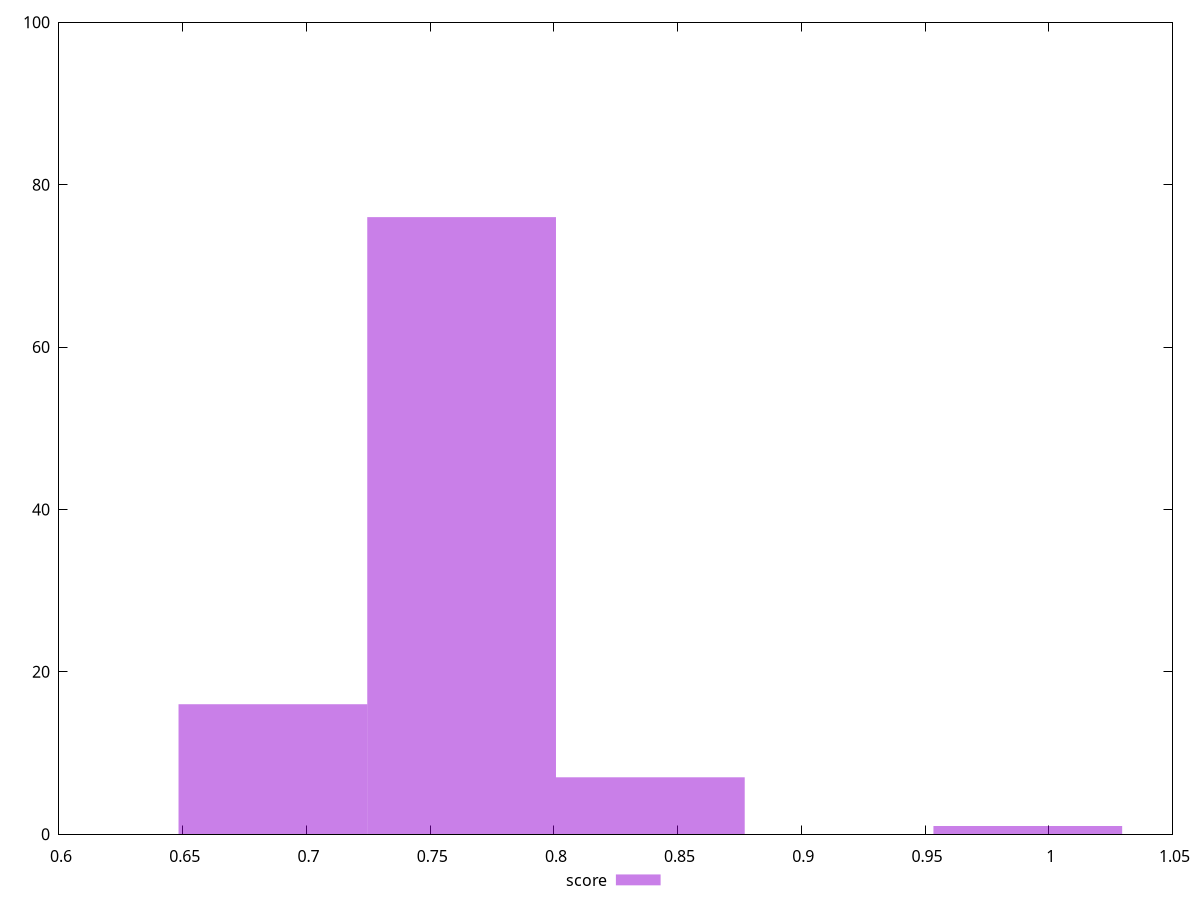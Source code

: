 reset
set terminal svg size 640, 490 enhanced background rgb 'white'
set output "report_00007_2020-12-11T15:55:29.892Z/unminified-css/samples/pages/score/histogram.svg"

$score <<EOF
0.9915236438671307 1
0.838981544810649 7
0.6864394457541674 16
0.7627104952824082 76
EOF

set key outside below
set boxwidth 0.07627104952824082
set yrange [0:100]
set style fill transparent solid 0.5 noborder

plot \
  $score title "score" with boxes, \


reset